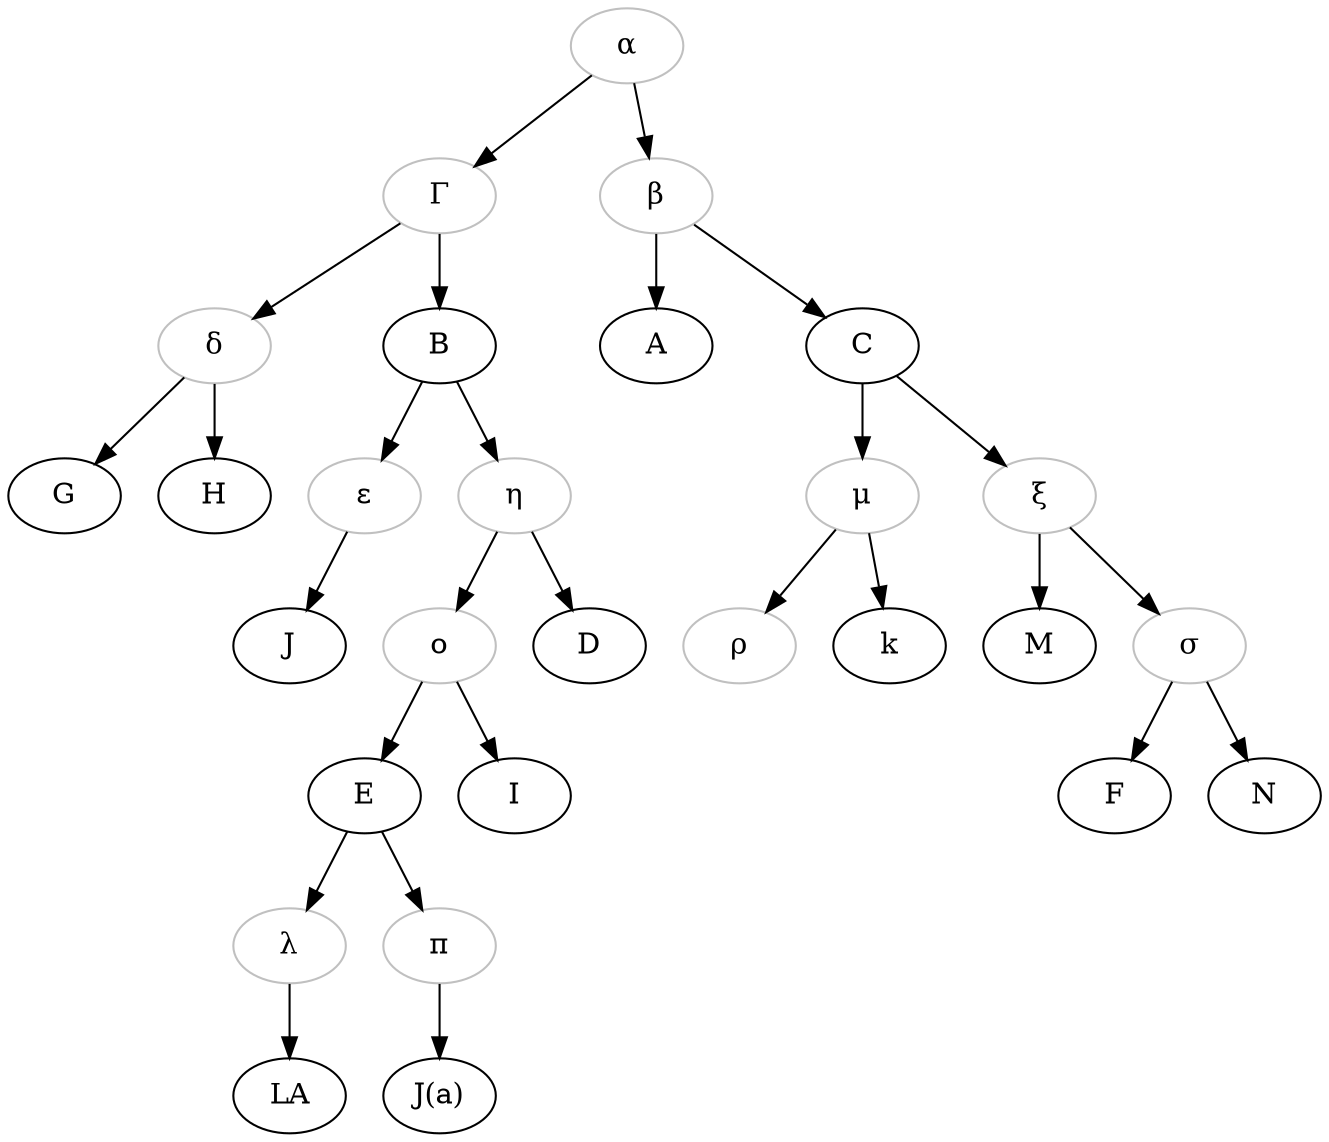 digraph {

    alpha -> gama;
    alpha -> beta;
    beta -> A;
    beta -> C;
    C-> mu;
    mu -> rho;
    mu -> k;
    C-> to;
    to -> M;
    to -> sigma;
    sigma -> F;
    sigma -> N;
    gama -> delta; 
    delta -> G;
    delta -> H; 
    gama -> B;
    B ->  epsilon; 
    epsilon -> J; 
    B -> eta; 
    eta -> omicron;
    eta -> D;
    omicron -> E;
    omicron -> I;
    E -> lambda; 
    E -> pi;
    lambda -> LA;
    pi -> Ja;

    alpha[color="grey", label="α"];
    beta[color="grey", label="β"];
    gama[color="grey", label="Γ"];
    mu[color="grey", label="μ"];
    rho[color="grey", label="ρ"];
    to[color="grey", label="ξ"];
    sigma[color="grey", label="σ"];
    delta[color="grey", label="δ"];
    epsilon[color="grey", label="ε"];
    eta[color="grey", label="η"];
    omicron[color="grey", label="ο"];
    lambda[color="grey", label="λ"];
    pi[color="grey", label="π"];
    Ja[label="J(a)"]

}
